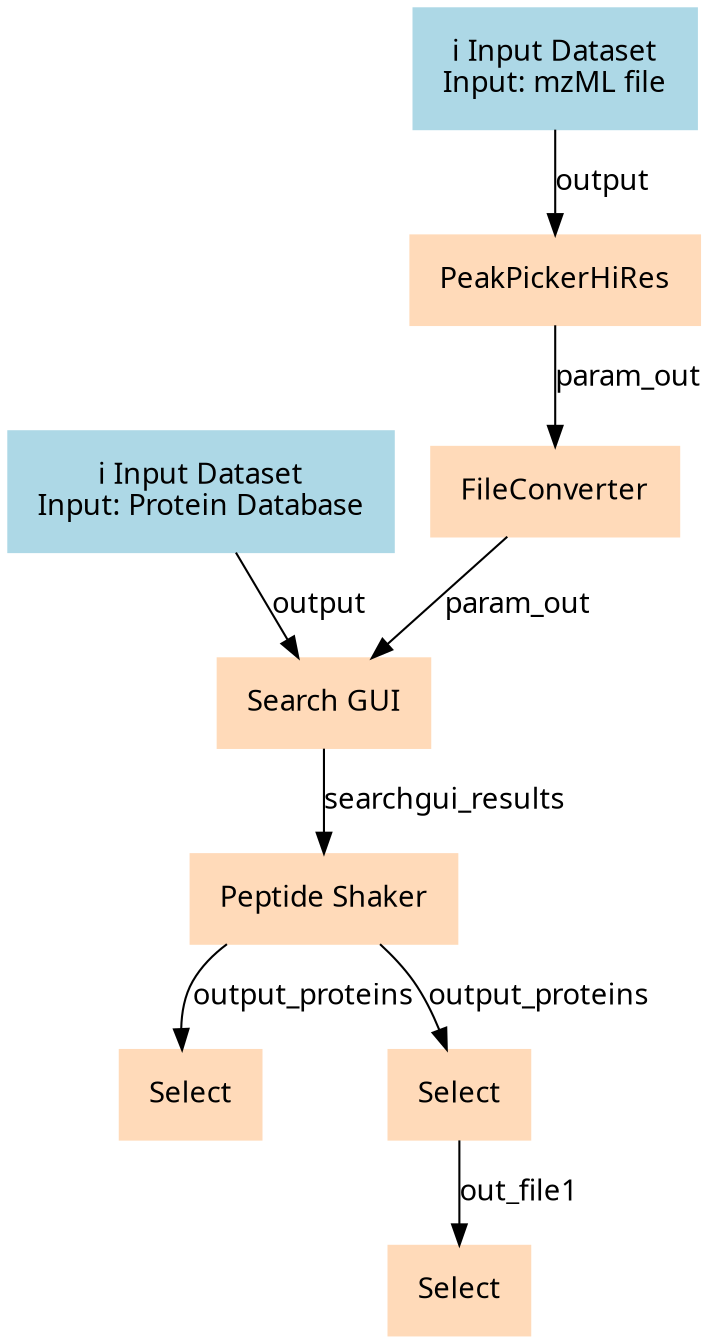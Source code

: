 digraph main {
  node [fontname="Atkinson Hyperlegible", shape=box, color=white,style=filled,color=peachpuff,margin="0.2,0.2"];
  edge [fontname="Atkinson Hyperlegible"];
  0[color=lightblue,label="ℹ️ Input Dataset\nInput: Protein Database"]
  1[color=lightblue,label="ℹ️ Input Dataset\nInput: mzML file"]
  2[label="PeakPickerHiRes"]
  1 -> 2 [label="output"]
  3[label="FileConverter"]
  2 -> 3 [label="param_out"]
  4[label="Search GUI"]
  0 -> 4 [label="output"]
  3 -> 4 [label="param_out"]
  5[label="Peptide Shaker"]
  4 -> 5 [label="searchgui_results"]
  6[label="Select"]
  5 -> 6 [label="output_proteins"]
  7[label="Select"]
  5 -> 7 [label="output_proteins"]
  8[label="Select"]
  7 -> 8 [label="out_file1"]
}